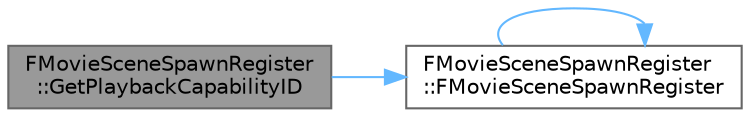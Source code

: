 digraph "FMovieSceneSpawnRegister::GetPlaybackCapabilityID"
{
 // INTERACTIVE_SVG=YES
 // LATEX_PDF_SIZE
  bgcolor="transparent";
  edge [fontname=Helvetica,fontsize=10,labelfontname=Helvetica,labelfontsize=10];
  node [fontname=Helvetica,fontsize=10,shape=box,height=0.2,width=0.4];
  rankdir="LR";
  Node1 [id="Node000001",label="FMovieSceneSpawnRegister\l::GetPlaybackCapabilityID",height=0.2,width=0.4,color="gray40", fillcolor="grey60", style="filled", fontcolor="black",tooltip=" "];
  Node1 -> Node2 [id="edge1_Node000001_Node000002",color="steelblue1",style="solid",tooltip=" "];
  Node2 [id="Node000002",label="FMovieSceneSpawnRegister\l::FMovieSceneSpawnRegister",height=0.2,width=0.4,color="grey40", fillcolor="white", style="filled",URL="$df/dfd/classFMovieSceneSpawnRegister.html#a3fa648f1b15a14606767cec650b10db5",tooltip=" "];
  Node2 -> Node2 [id="edge2_Node000002_Node000002",color="steelblue1",style="solid",tooltip=" "];
}
